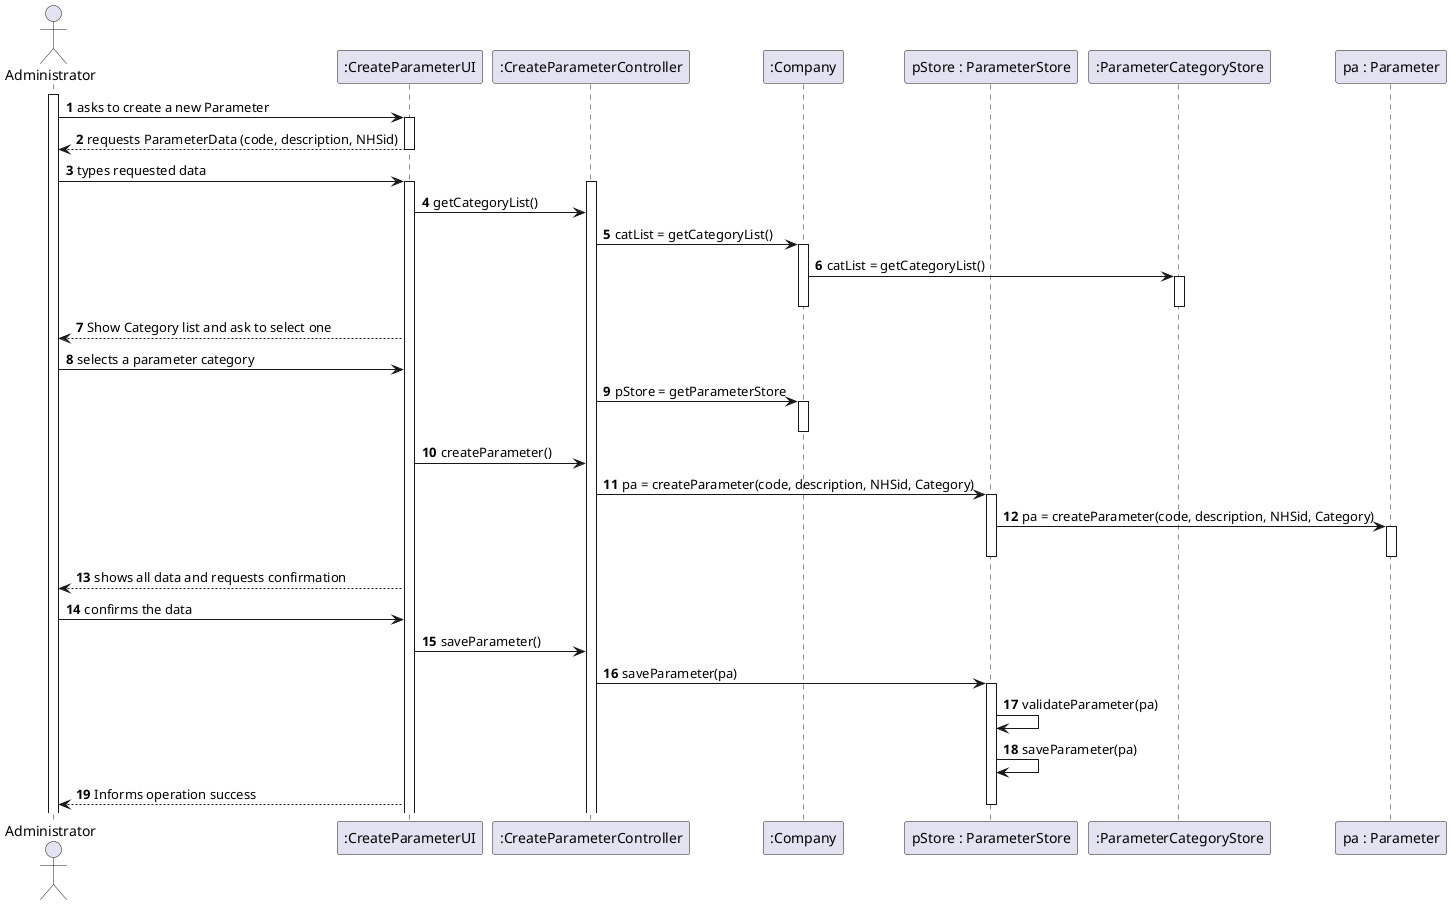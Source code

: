 @startuml
autonumber
'hide footbox
actor "Administrator" as Administrator

participant ":CreateParameterUI" as UI
participant ":CreateParameterController" as CTRL
participant ":Company" as COMPANY
participant "pStore : ParameterStore" as PARAMETERSTORE
participant ":ParameterCategoryStore" as CATEGORYSTORE
participant "pa : Parameter" as PARAMETER


activate Administrator
Administrator -> UI: asks to create a new Parameter
activate UI
UI --> Administrator :requests ParameterData (code, description, NHSid)
deactivate UI


Administrator -> UI : types requested data
activate UI

activate CTRL


UI -> CTRL : getCategoryList()


CTRL -> COMPANY : catList = getCategoryList()
activate COMPANY




COMPANY -> CATEGORYSTORE  : catList = getCategoryList()

activate CATEGORYSTORE
deactivate CATEGORYSTORE
deactivate COMPANY





UI --> Administrator : Show Category list and ask to select one





Administrator -> UI : selects a parameter category

CTRL -> COMPANY : pStore = getParameterStore
activate COMPANY
deactivate COMPANY

UI-> CTRL : createParameter()
CTRL -> PARAMETERSTORE : pa = createParameter(code, description, NHSid, Category)

activate PARAMETERSTORE

PARAMETERSTORE -> PARAMETER : pa = createParameter(code, description, NHSid, Category)

activate PARAMETER
deactivate PARAMETER
deactivate PARAMETERSTORE


UI --> Administrator : shows all data and requests confirmation

Administrator -> UI : confirms the data

UI-> CTRL : saveParameter()

CTRL -> PARAMETERSTORE : saveParameter(pa)
activate PARAMETERSTORE
PARAMETERSTORE -> PARAMETERSTORE : validateParameter(pa)
PARAMETERSTORE -> PARAMETERSTORE : saveParameter(pa)


UI --> Administrator : Informs operation success
deactivate PARAMETERSTORE







@enduml